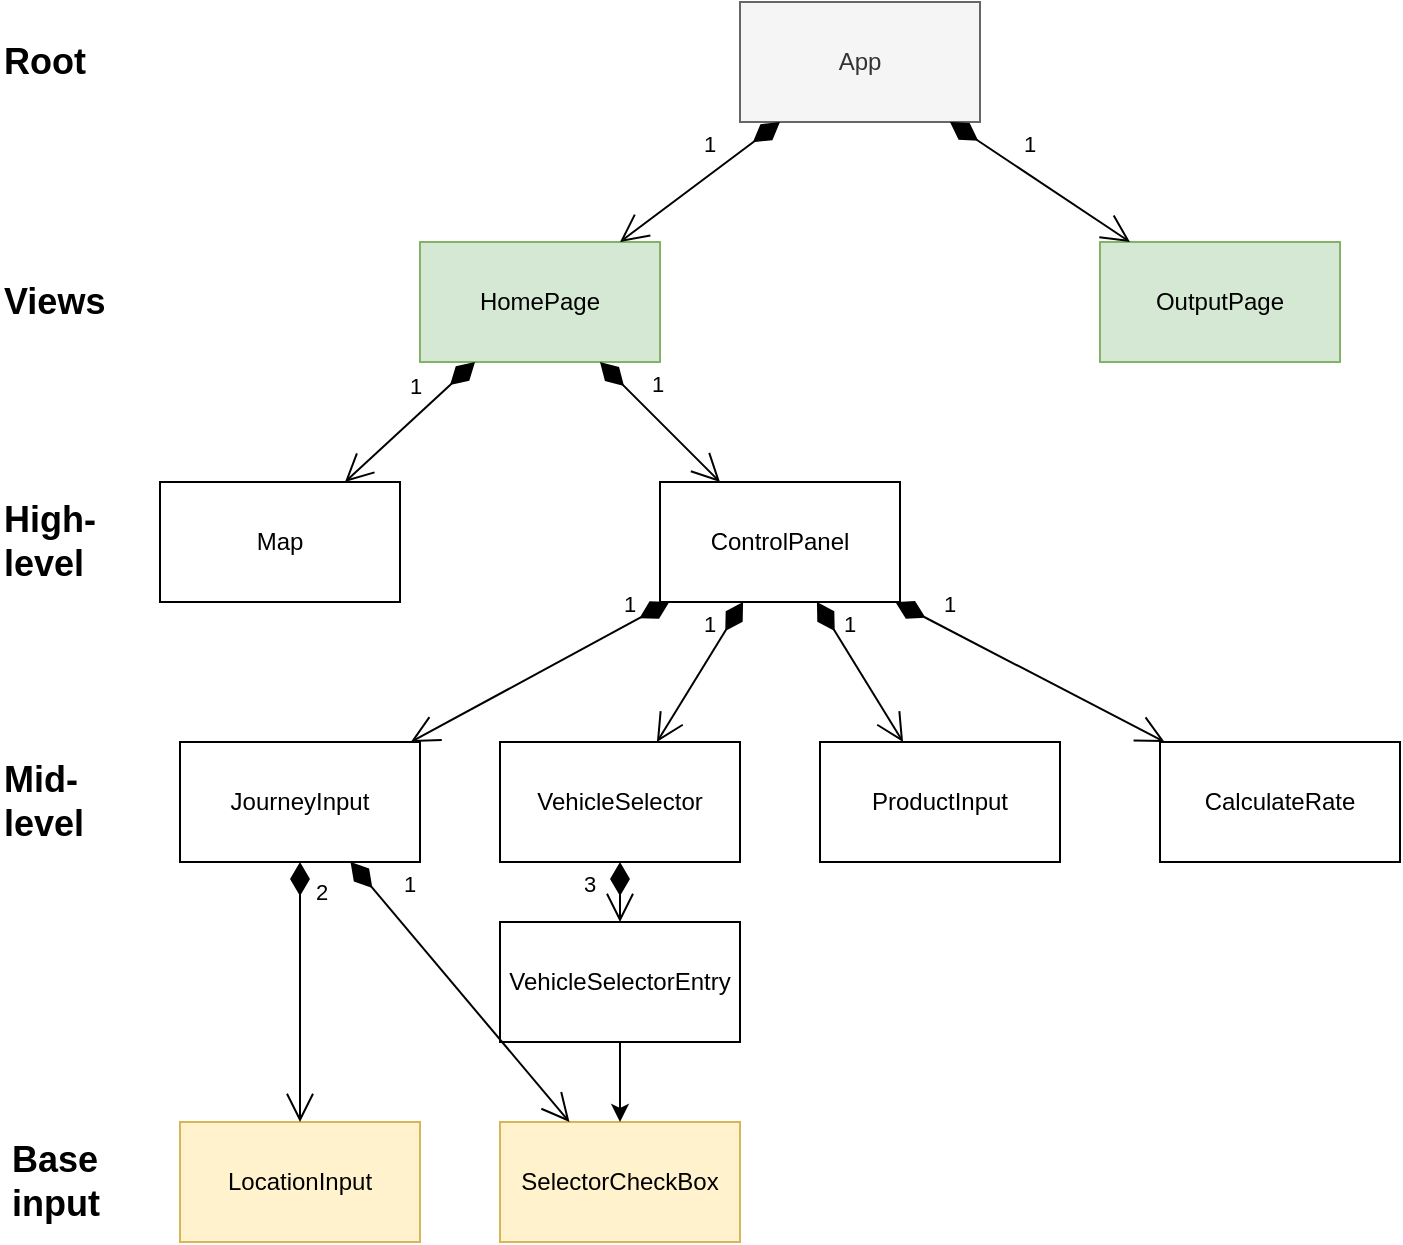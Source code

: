 <mxfile version="12.9.8" type="device"><diagram id="WHOr8N94qW-_Q8N8nKQ-" name="Page-1"><mxGraphModel dx="1117" dy="624" grid="1" gridSize="10" guides="1" tooltips="1" connect="1" arrows="1" fold="1" page="1" pageScale="1" pageWidth="827" pageHeight="1169" math="0" shadow="0"><root><mxCell id="0"/><mxCell id="1" parent="0"/><mxCell id="5lQ9RXaukaBjUwl001Qb-1" value="HomePage" style="rounded=0;whiteSpace=wrap;html=1;fillColor=#d5e8d4;strokeColor=#82b366;" parent="1" vertex="1"><mxGeometry x="210" y="120" width="120" height="60" as="geometry"/></mxCell><mxCell id="5lQ9RXaukaBjUwl001Qb-2" value="Map" style="rounded=0;whiteSpace=wrap;html=1;" parent="1" vertex="1"><mxGeometry x="80" y="240" width="120" height="60" as="geometry"/></mxCell><mxCell id="5lQ9RXaukaBjUwl001Qb-3" value="ControlPanel" style="rounded=0;whiteSpace=wrap;html=1;" parent="1" vertex="1"><mxGeometry x="330" y="240" width="120" height="60" as="geometry"/></mxCell><mxCell id="5lQ9RXaukaBjUwl001Qb-4" value="OutputPage" style="rounded=0;whiteSpace=wrap;html=1;fillColor=#d5e8d4;strokeColor=#82b366;" parent="1" vertex="1"><mxGeometry x="550" y="120" width="120" height="60" as="geometry"/></mxCell><mxCell id="5lQ9RXaukaBjUwl001Qb-11" value="JourneyInput" style="rounded=0;whiteSpace=wrap;html=1;" parent="1" vertex="1"><mxGeometry x="90" y="370" width="120" height="60" as="geometry"/></mxCell><mxCell id="5lQ9RXaukaBjUwl001Qb-12" value="LocationInput" style="rounded=0;whiteSpace=wrap;html=1;fillColor=#fff2cc;strokeColor=#d6b656;" parent="1" vertex="1"><mxGeometry x="90" y="560" width="120" height="60" as="geometry"/></mxCell><mxCell id="5lQ9RXaukaBjUwl001Qb-14" value="VehicleSelector" style="rounded=0;whiteSpace=wrap;html=1;" parent="1" vertex="1"><mxGeometry x="250" y="370" width="120" height="60" as="geometry"/></mxCell><mxCell id="5lQ9RXaukaBjUwl001Qb-15" value="VehicleSelectorEntry" style="rounded=0;whiteSpace=wrap;html=1;" parent="1" vertex="1"><mxGeometry x="250" y="460" width="120" height="60" as="geometry"/></mxCell><mxCell id="5lQ9RXaukaBjUwl001Qb-16" value="SelectorCheckBox" style="rounded=0;whiteSpace=wrap;html=1;fillColor=#fff2cc;strokeColor=#d6b656;" parent="1" vertex="1"><mxGeometry x="250" y="560" width="120" height="60" as="geometry"/></mxCell><mxCell id="5lQ9RXaukaBjUwl001Qb-17" value="ProductInput" style="rounded=0;whiteSpace=wrap;html=1;" parent="1" vertex="1"><mxGeometry x="410" y="370" width="120" height="60" as="geometry"/></mxCell><mxCell id="Hw08Kko-rq1kDLUhc9Ei-1" value="App" style="rounded=0;whiteSpace=wrap;html=1;fillColor=#f5f5f5;strokeColor=#666666;fontColor=#333333;" vertex="1" parent="1"><mxGeometry x="370" width="120" height="60" as="geometry"/></mxCell><mxCell id="Hw08Kko-rq1kDLUhc9Ei-3" value="CalculateRate" style="rounded=0;whiteSpace=wrap;html=1;" vertex="1" parent="1"><mxGeometry x="580" y="370" width="120" height="60" as="geometry"/></mxCell><mxCell id="Hw08Kko-rq1kDLUhc9Ei-7" value="" style="endArrow=classic;html=1;" edge="1" parent="1" source="5lQ9RXaukaBjUwl001Qb-15" target="5lQ9RXaukaBjUwl001Qb-16"><mxGeometry width="50" height="50" relative="1" as="geometry"><mxPoint x="400" y="430" as="sourcePoint"/><mxPoint x="400" y="490" as="targetPoint"/><Array as="points"/></mxGeometry></mxCell><mxCell id="Hw08Kko-rq1kDLUhc9Ei-19" value="&lt;font style=&quot;font-size: 18px&quot;&gt;&lt;b&gt;Root&lt;/b&gt;&lt;/font&gt;" style="text;html=1;align=left;verticalAlign=middle;resizable=0;points=[];autosize=1;" vertex="1" parent="1"><mxGeometry y="20" width="60" height="20" as="geometry"/></mxCell><mxCell id="Hw08Kko-rq1kDLUhc9Ei-20" value="&lt;font style=&quot;font-size: 18px&quot;&gt;&lt;b&gt;Views&lt;/b&gt;&lt;/font&gt;" style="text;html=1;align=left;verticalAlign=middle;resizable=0;points=[];autosize=1;" vertex="1" parent="1"><mxGeometry y="140" width="70" height="20" as="geometry"/></mxCell><mxCell id="Hw08Kko-rq1kDLUhc9Ei-21" value="&lt;font style=&quot;font-size: 18px&quot;&gt;&lt;b&gt;&lt;font&gt;Hig&lt;/font&gt;&lt;font&gt;&lt;font&gt;h-&lt;br&gt;&lt;/font&gt;level&lt;/font&gt;&lt;/b&gt;&lt;/font&gt;" style="text;html=1;align=left;verticalAlign=middle;resizable=0;points=[];autosize=1;" vertex="1" parent="1"><mxGeometry y="250" width="60" height="40" as="geometry"/></mxCell><mxCell id="Hw08Kko-rq1kDLUhc9Ei-23" value="&lt;div style=&quot;text-align: left&quot;&gt;&lt;b&gt;&lt;font style=&quot;font-size: 18px&quot;&gt;Base&lt;/font&gt;&lt;/b&gt;&lt;/div&gt;&lt;b&gt;&lt;div style=&quot;text-align: left&quot;&gt;&lt;b&gt;&lt;font style=&quot;font-size: 18px&quot;&gt;input&amp;nbsp;&lt;/font&gt;&lt;/b&gt;&lt;/div&gt;&lt;/b&gt;" style="text;html=1;align=center;verticalAlign=middle;resizable=0;points=[];autosize=1;" vertex="1" parent="1"><mxGeometry y="570" width="60" height="40" as="geometry"/></mxCell><mxCell id="Hw08Kko-rq1kDLUhc9Ei-27" value="1" style="endArrow=open;html=1;endSize=12;startArrow=diamondThin;startSize=14;startFill=1;align=left;verticalAlign=bottom;" edge="1" parent="1" source="Hw08Kko-rq1kDLUhc9Ei-1" target="5lQ9RXaukaBjUwl001Qb-1"><mxGeometry x="-0.12" y="-8" relative="1" as="geometry"><mxPoint x="190" y="60" as="sourcePoint"/><mxPoint x="350" y="60" as="targetPoint"/><mxPoint as="offset"/></mxGeometry></mxCell><mxCell id="Hw08Kko-rq1kDLUhc9Ei-28" value="1" style="endArrow=open;html=1;endSize=12;startArrow=diamondThin;startSize=14;startFill=1;align=left;verticalAlign=bottom;" edge="1" parent="1" source="Hw08Kko-rq1kDLUhc9Ei-1" target="5lQ9RXaukaBjUwl001Qb-4"><mxGeometry x="-0.256" y="3" relative="1" as="geometry"><mxPoint x="400" y="70.0" as="sourcePoint"/><mxPoint x="320" y="130.0" as="targetPoint"/><mxPoint as="offset"/></mxGeometry></mxCell><mxCell id="Hw08Kko-rq1kDLUhc9Ei-29" value="1" style="endArrow=open;html=1;endSize=12;startArrow=diamondThin;startSize=14;startFill=1;align=left;verticalAlign=bottom;" edge="1" parent="1" source="5lQ9RXaukaBjUwl001Qb-1" target="5lQ9RXaukaBjUwl001Qb-2"><mxGeometry x="-0.12" y="-8" relative="1" as="geometry"><mxPoint x="400" y="70.0" as="sourcePoint"/><mxPoint x="320" y="130.0" as="targetPoint"/><mxPoint as="offset"/></mxGeometry></mxCell><mxCell id="Hw08Kko-rq1kDLUhc9Ei-30" value="1" style="endArrow=open;html=1;endSize=12;startArrow=diamondThin;startSize=14;startFill=1;align=left;verticalAlign=bottom;" edge="1" parent="1" source="5lQ9RXaukaBjUwl001Qb-1" target="5lQ9RXaukaBjUwl001Qb-3"><mxGeometry x="-0.256" y="3" relative="1" as="geometry"><mxPoint x="485" y="70.0" as="sourcePoint"/><mxPoint x="575" y="130.0" as="targetPoint"/><mxPoint as="offset"/></mxGeometry></mxCell><mxCell id="Hw08Kko-rq1kDLUhc9Ei-31" value="1" style="endArrow=open;html=1;endSize=12;startArrow=diamondThin;startSize=14;startFill=1;align=left;verticalAlign=bottom;" edge="1" parent="1" source="5lQ9RXaukaBjUwl001Qb-3" target="5lQ9RXaukaBjUwl001Qb-11"><mxGeometry x="-0.641" y="-3" relative="1" as="geometry"><mxPoint x="247.5" y="190.0" as="sourcePoint"/><mxPoint x="182.5" y="250" as="targetPoint"/><mxPoint as="offset"/></mxGeometry></mxCell><mxCell id="Hw08Kko-rq1kDLUhc9Ei-32" value="1" style="endArrow=open;html=1;endSize=12;startArrow=diamondThin;startSize=14;startFill=1;align=left;verticalAlign=bottom;" edge="1" parent="1" source="5lQ9RXaukaBjUwl001Qb-3" target="5lQ9RXaukaBjUwl001Qb-14"><mxGeometry x="-0.311" y="-8" relative="1" as="geometry"><mxPoint x="344.615" y="310" as="sourcePoint"/><mxPoint x="215.385" y="380" as="targetPoint"/><mxPoint as="offset"/></mxGeometry></mxCell><mxCell id="Hw08Kko-rq1kDLUhc9Ei-33" value="1" style="endArrow=open;html=1;endSize=12;startArrow=diamondThin;startSize=14;startFill=1;align=left;verticalAlign=bottom;" edge="1" parent="1" source="5lQ9RXaukaBjUwl001Qb-3" target="5lQ9RXaukaBjUwl001Qb-17"><mxGeometry x="-0.438" y="-1" relative="1" as="geometry"><mxPoint x="381.538" y="310" as="sourcePoint"/><mxPoint x="338.462" y="380" as="targetPoint"/><mxPoint as="offset"/></mxGeometry></mxCell><mxCell id="Hw08Kko-rq1kDLUhc9Ei-34" value="1" style="endArrow=open;html=1;endSize=12;startArrow=diamondThin;startSize=14;startFill=1;align=left;verticalAlign=bottom;" edge="1" parent="1" source="5lQ9RXaukaBjUwl001Qb-3" target="Hw08Kko-rq1kDLUhc9Ei-3"><mxGeometry x="-0.678" y="1" relative="1" as="geometry"><mxPoint x="418.462" y="310" as="sourcePoint"/><mxPoint x="461.538" y="380" as="targetPoint"/><mxPoint as="offset"/></mxGeometry></mxCell><mxCell id="Hw08Kko-rq1kDLUhc9Ei-35" value="3" style="endArrow=open;html=1;endSize=12;startArrow=diamondThin;startSize=14;startFill=1;align=left;verticalAlign=bottom;" edge="1" parent="1" source="5lQ9RXaukaBjUwl001Qb-14" target="5lQ9RXaukaBjUwl001Qb-15"><mxGeometry x="0.333" y="-20" relative="1" as="geometry"><mxPoint x="381.538" y="310" as="sourcePoint"/><mxPoint x="338.462" y="380" as="targetPoint"/><mxPoint as="offset"/></mxGeometry></mxCell><mxCell id="Hw08Kko-rq1kDLUhc9Ei-36" value="1" style="endArrow=open;html=1;endSize=12;startArrow=diamondThin;startSize=14;startFill=1;align=left;verticalAlign=bottom;" edge="1" parent="1" source="5lQ9RXaukaBjUwl001Qb-11" target="5lQ9RXaukaBjUwl001Qb-16"><mxGeometry x="-0.632" y="6" relative="1" as="geometry"><mxPoint x="320" y="440.0" as="sourcePoint"/><mxPoint x="320" y="470" as="targetPoint"/><mxPoint as="offset"/></mxGeometry></mxCell><mxCell id="Hw08Kko-rq1kDLUhc9Ei-37" value="2" style="endArrow=open;html=1;endSize=12;startArrow=diamondThin;startSize=14;startFill=1;align=left;verticalAlign=bottom;" edge="1" parent="1" source="5lQ9RXaukaBjUwl001Qb-11" target="5lQ9RXaukaBjUwl001Qb-12"><mxGeometry x="-0.632" y="6" relative="1" as="geometry"><mxPoint x="185.263" y="440.0" as="sourcePoint"/><mxPoint x="294.737" y="570.0" as="targetPoint"/><mxPoint as="offset"/></mxGeometry></mxCell><mxCell id="Hw08Kko-rq1kDLUhc9Ei-39" value="&lt;font style=&quot;font-size: 18px&quot;&gt;&lt;b&gt;&lt;font&gt;&lt;font&gt;Mid-&lt;br&gt;&lt;/font&gt;level&lt;/font&gt;&lt;/b&gt;&lt;/font&gt;" style="text;html=1;align=left;verticalAlign=middle;resizable=0;points=[];autosize=1;" vertex="1" parent="1"><mxGeometry y="380" width="60" height="40" as="geometry"/></mxCell></root></mxGraphModel></diagram></mxfile>
